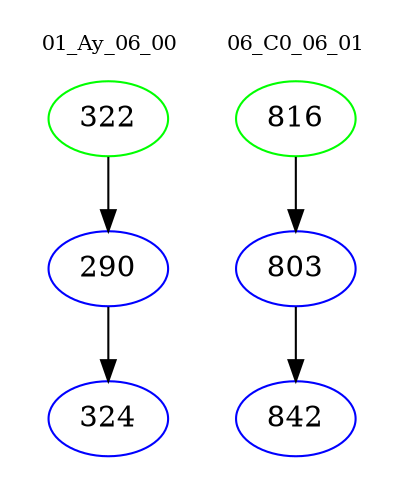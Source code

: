 digraph{
subgraph cluster_0 {
color = white
label = "01_Ay_06_00";
fontsize=10;
T0_322 [label="322", color="green"]
T0_322 -> T0_290 [color="black"]
T0_290 [label="290", color="blue"]
T0_290 -> T0_324 [color="black"]
T0_324 [label="324", color="blue"]
}
subgraph cluster_1 {
color = white
label = "06_C0_06_01";
fontsize=10;
T1_816 [label="816", color="green"]
T1_816 -> T1_803 [color="black"]
T1_803 [label="803", color="blue"]
T1_803 -> T1_842 [color="black"]
T1_842 [label="842", color="blue"]
}
}
